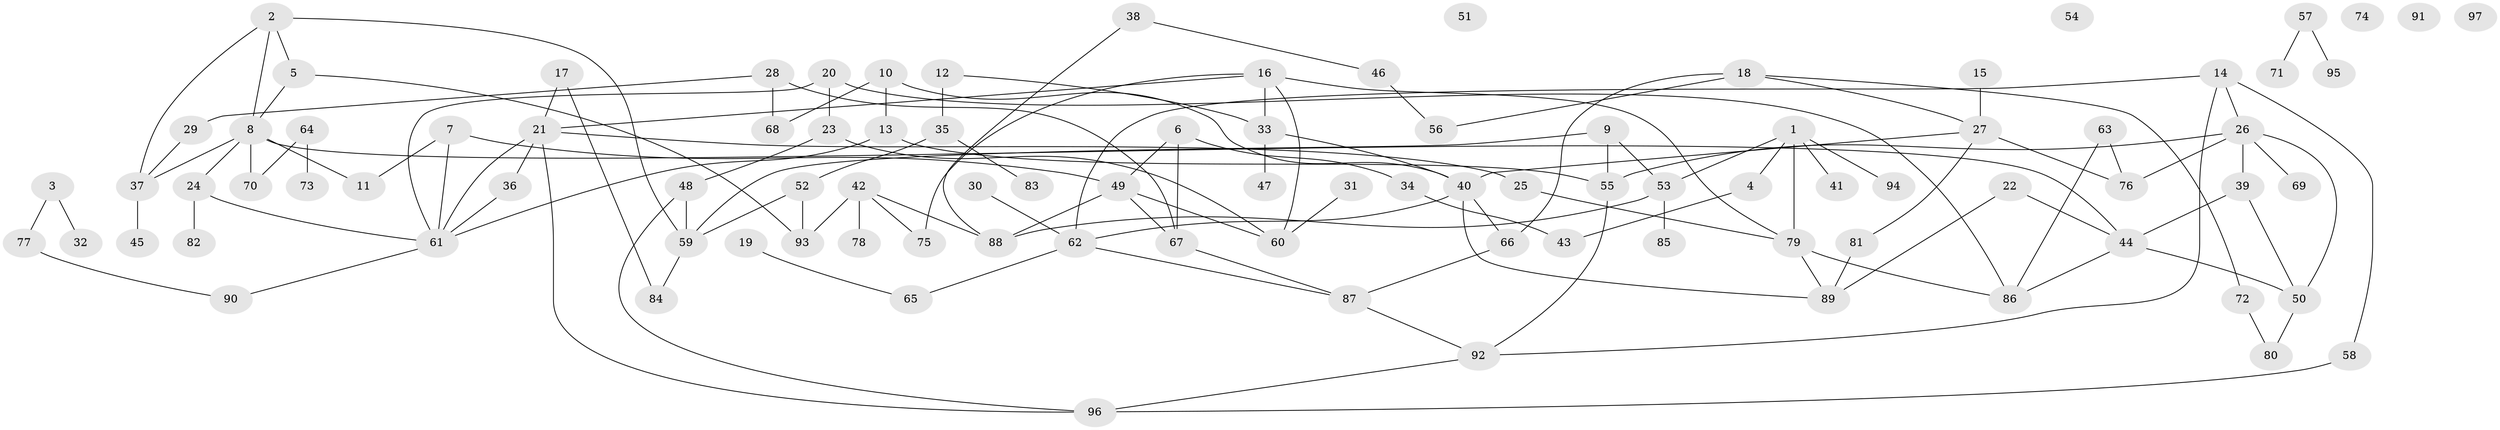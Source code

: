 // coarse degree distribution, {4: 0.14516129032258066, 1: 0.24193548387096775, 2: 0.16129032258064516, 3: 0.12903225806451613, 9: 0.016129032258064516, 5: 0.12903225806451613, 8: 0.03225806451612903, 7: 0.03225806451612903, 6: 0.03225806451612903, 0: 0.08064516129032258}
// Generated by graph-tools (version 1.1) at 2025/23/03/03/25 07:23:24]
// undirected, 97 vertices, 132 edges
graph export_dot {
graph [start="1"]
  node [color=gray90,style=filled];
  1;
  2;
  3;
  4;
  5;
  6;
  7;
  8;
  9;
  10;
  11;
  12;
  13;
  14;
  15;
  16;
  17;
  18;
  19;
  20;
  21;
  22;
  23;
  24;
  25;
  26;
  27;
  28;
  29;
  30;
  31;
  32;
  33;
  34;
  35;
  36;
  37;
  38;
  39;
  40;
  41;
  42;
  43;
  44;
  45;
  46;
  47;
  48;
  49;
  50;
  51;
  52;
  53;
  54;
  55;
  56;
  57;
  58;
  59;
  60;
  61;
  62;
  63;
  64;
  65;
  66;
  67;
  68;
  69;
  70;
  71;
  72;
  73;
  74;
  75;
  76;
  77;
  78;
  79;
  80;
  81;
  82;
  83;
  84;
  85;
  86;
  87;
  88;
  89;
  90;
  91;
  92;
  93;
  94;
  95;
  96;
  97;
  1 -- 4;
  1 -- 41;
  1 -- 53;
  1 -- 79;
  1 -- 94;
  2 -- 5;
  2 -- 8;
  2 -- 37;
  2 -- 59;
  3 -- 32;
  3 -- 77;
  4 -- 43;
  5 -- 8;
  5 -- 93;
  6 -- 34;
  6 -- 49;
  6 -- 67;
  7 -- 11;
  7 -- 49;
  7 -- 61;
  8 -- 11;
  8 -- 24;
  8 -- 37;
  8 -- 44;
  8 -- 70;
  9 -- 53;
  9 -- 55;
  9 -- 59;
  10 -- 13;
  10 -- 40;
  10 -- 68;
  12 -- 33;
  12 -- 35;
  13 -- 55;
  13 -- 61;
  14 -- 26;
  14 -- 58;
  14 -- 62;
  14 -- 92;
  15 -- 27;
  16 -- 21;
  16 -- 33;
  16 -- 60;
  16 -- 75;
  16 -- 79;
  17 -- 21;
  17 -- 84;
  18 -- 27;
  18 -- 56;
  18 -- 66;
  18 -- 72;
  19 -- 65;
  20 -- 23;
  20 -- 61;
  20 -- 86;
  21 -- 25;
  21 -- 36;
  21 -- 61;
  21 -- 96;
  22 -- 44;
  22 -- 89;
  23 -- 48;
  23 -- 60;
  24 -- 61;
  24 -- 82;
  25 -- 79;
  26 -- 39;
  26 -- 50;
  26 -- 55;
  26 -- 69;
  26 -- 76;
  27 -- 40;
  27 -- 76;
  27 -- 81;
  28 -- 29;
  28 -- 67;
  28 -- 68;
  29 -- 37;
  30 -- 62;
  31 -- 60;
  33 -- 40;
  33 -- 47;
  34 -- 43;
  35 -- 52;
  35 -- 83;
  36 -- 61;
  37 -- 45;
  38 -- 46;
  38 -- 88;
  39 -- 44;
  39 -- 50;
  40 -- 62;
  40 -- 66;
  40 -- 89;
  42 -- 75;
  42 -- 78;
  42 -- 88;
  42 -- 93;
  44 -- 50;
  44 -- 86;
  46 -- 56;
  48 -- 59;
  48 -- 96;
  49 -- 60;
  49 -- 67;
  49 -- 88;
  50 -- 80;
  52 -- 59;
  52 -- 93;
  53 -- 85;
  53 -- 88;
  55 -- 92;
  57 -- 71;
  57 -- 95;
  58 -- 96;
  59 -- 84;
  61 -- 90;
  62 -- 65;
  62 -- 87;
  63 -- 76;
  63 -- 86;
  64 -- 70;
  64 -- 73;
  66 -- 87;
  67 -- 87;
  72 -- 80;
  77 -- 90;
  79 -- 86;
  79 -- 89;
  81 -- 89;
  87 -- 92;
  92 -- 96;
}

